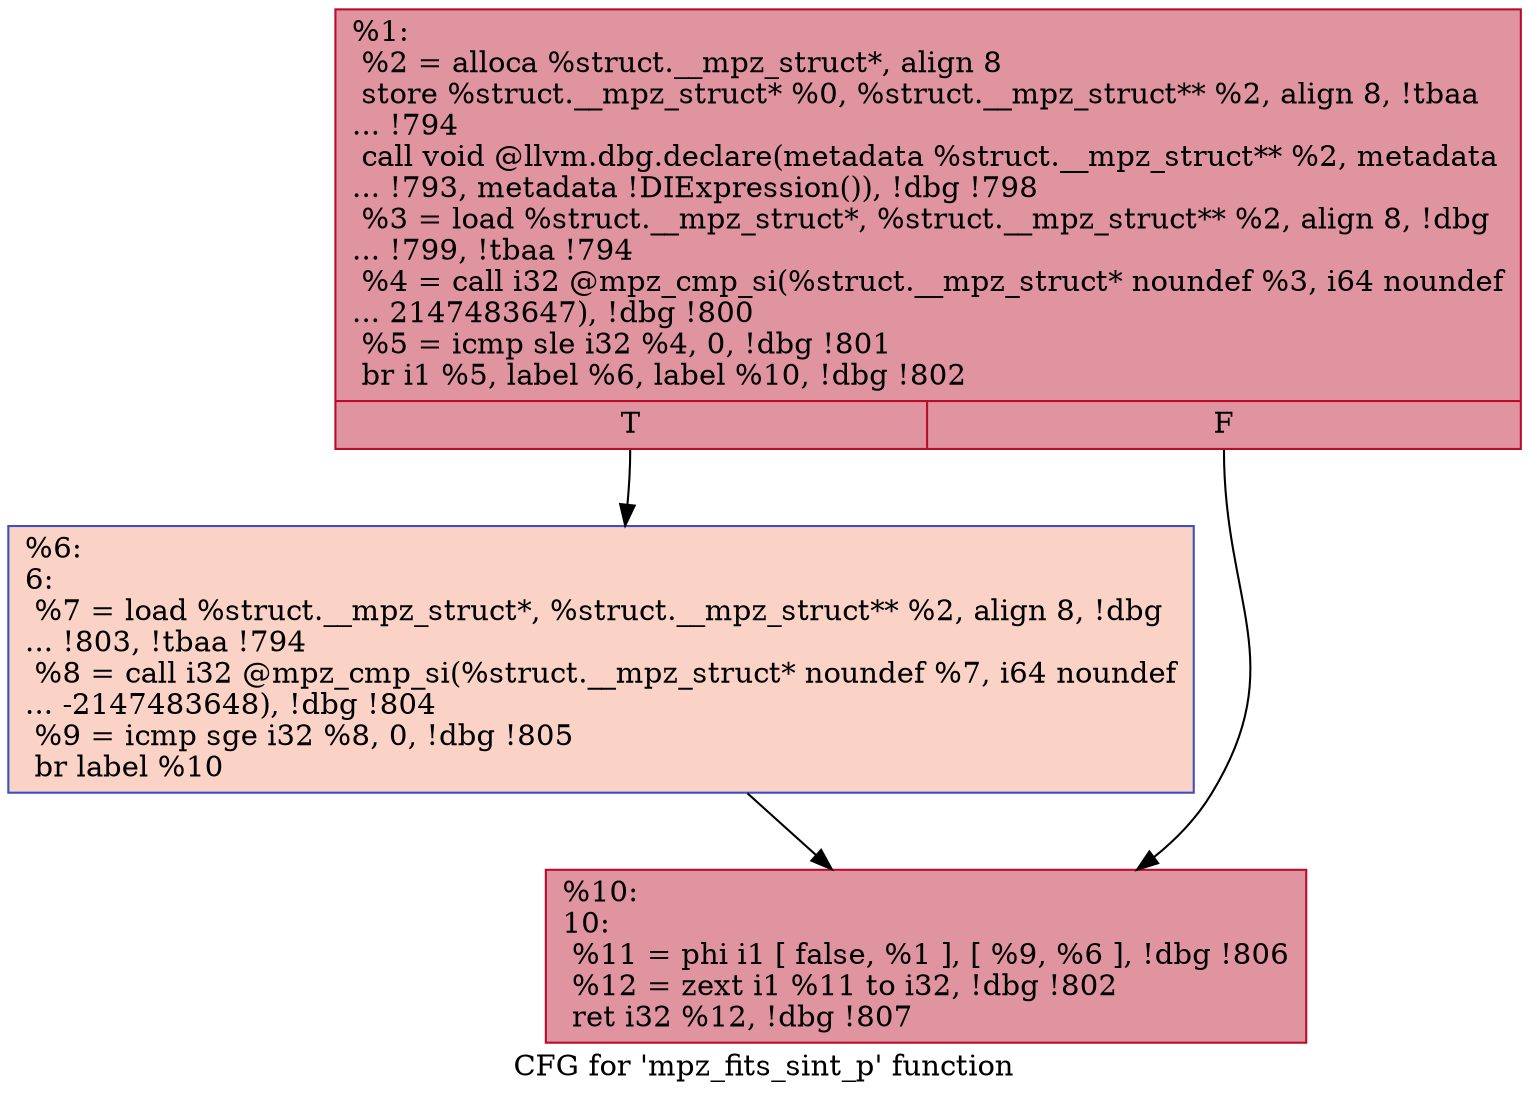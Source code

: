 digraph "CFG for 'mpz_fits_sint_p' function" {
	label="CFG for 'mpz_fits_sint_p' function";

	Node0x258a030 [shape=record,color="#b70d28ff", style=filled, fillcolor="#b70d2870",label="{%1:\l  %2 = alloca %struct.__mpz_struct*, align 8\l  store %struct.__mpz_struct* %0, %struct.__mpz_struct** %2, align 8, !tbaa\l... !794\l  call void @llvm.dbg.declare(metadata %struct.__mpz_struct** %2, metadata\l... !793, metadata !DIExpression()), !dbg !798\l  %3 = load %struct.__mpz_struct*, %struct.__mpz_struct** %2, align 8, !dbg\l... !799, !tbaa !794\l  %4 = call i32 @mpz_cmp_si(%struct.__mpz_struct* noundef %3, i64 noundef\l... 2147483647), !dbg !800\l  %5 = icmp sle i32 %4, 0, !dbg !801\l  br i1 %5, label %6, label %10, !dbg !802\l|{<s0>T|<s1>F}}"];
	Node0x258a030:s0 -> Node0x258a080;
	Node0x258a030:s1 -> Node0x258a0d0;
	Node0x258a080 [shape=record,color="#3d50c3ff", style=filled, fillcolor="#f59c7d70",label="{%6:\l6:                                                \l  %7 = load %struct.__mpz_struct*, %struct.__mpz_struct** %2, align 8, !dbg\l... !803, !tbaa !794\l  %8 = call i32 @mpz_cmp_si(%struct.__mpz_struct* noundef %7, i64 noundef\l... -2147483648), !dbg !804\l  %9 = icmp sge i32 %8, 0, !dbg !805\l  br label %10\l}"];
	Node0x258a080 -> Node0x258a0d0;
	Node0x258a0d0 [shape=record,color="#b70d28ff", style=filled, fillcolor="#b70d2870",label="{%10:\l10:                                               \l  %11 = phi i1 [ false, %1 ], [ %9, %6 ], !dbg !806\l  %12 = zext i1 %11 to i32, !dbg !802\l  ret i32 %12, !dbg !807\l}"];
}
